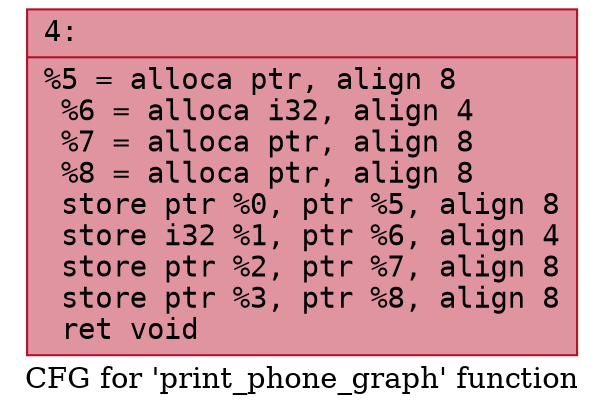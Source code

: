 digraph "CFG for 'print_phone_graph' function" {
	label="CFG for 'print_phone_graph' function";

	Node0x600000d23d40 [shape=record,color="#b70d28ff", style=filled, fillcolor="#b70d2870" fontname="Courier",label="{4:\l|  %5 = alloca ptr, align 8\l  %6 = alloca i32, align 4\l  %7 = alloca ptr, align 8\l  %8 = alloca ptr, align 8\l  store ptr %0, ptr %5, align 8\l  store i32 %1, ptr %6, align 4\l  store ptr %2, ptr %7, align 8\l  store ptr %3, ptr %8, align 8\l  ret void\l}"];
}
